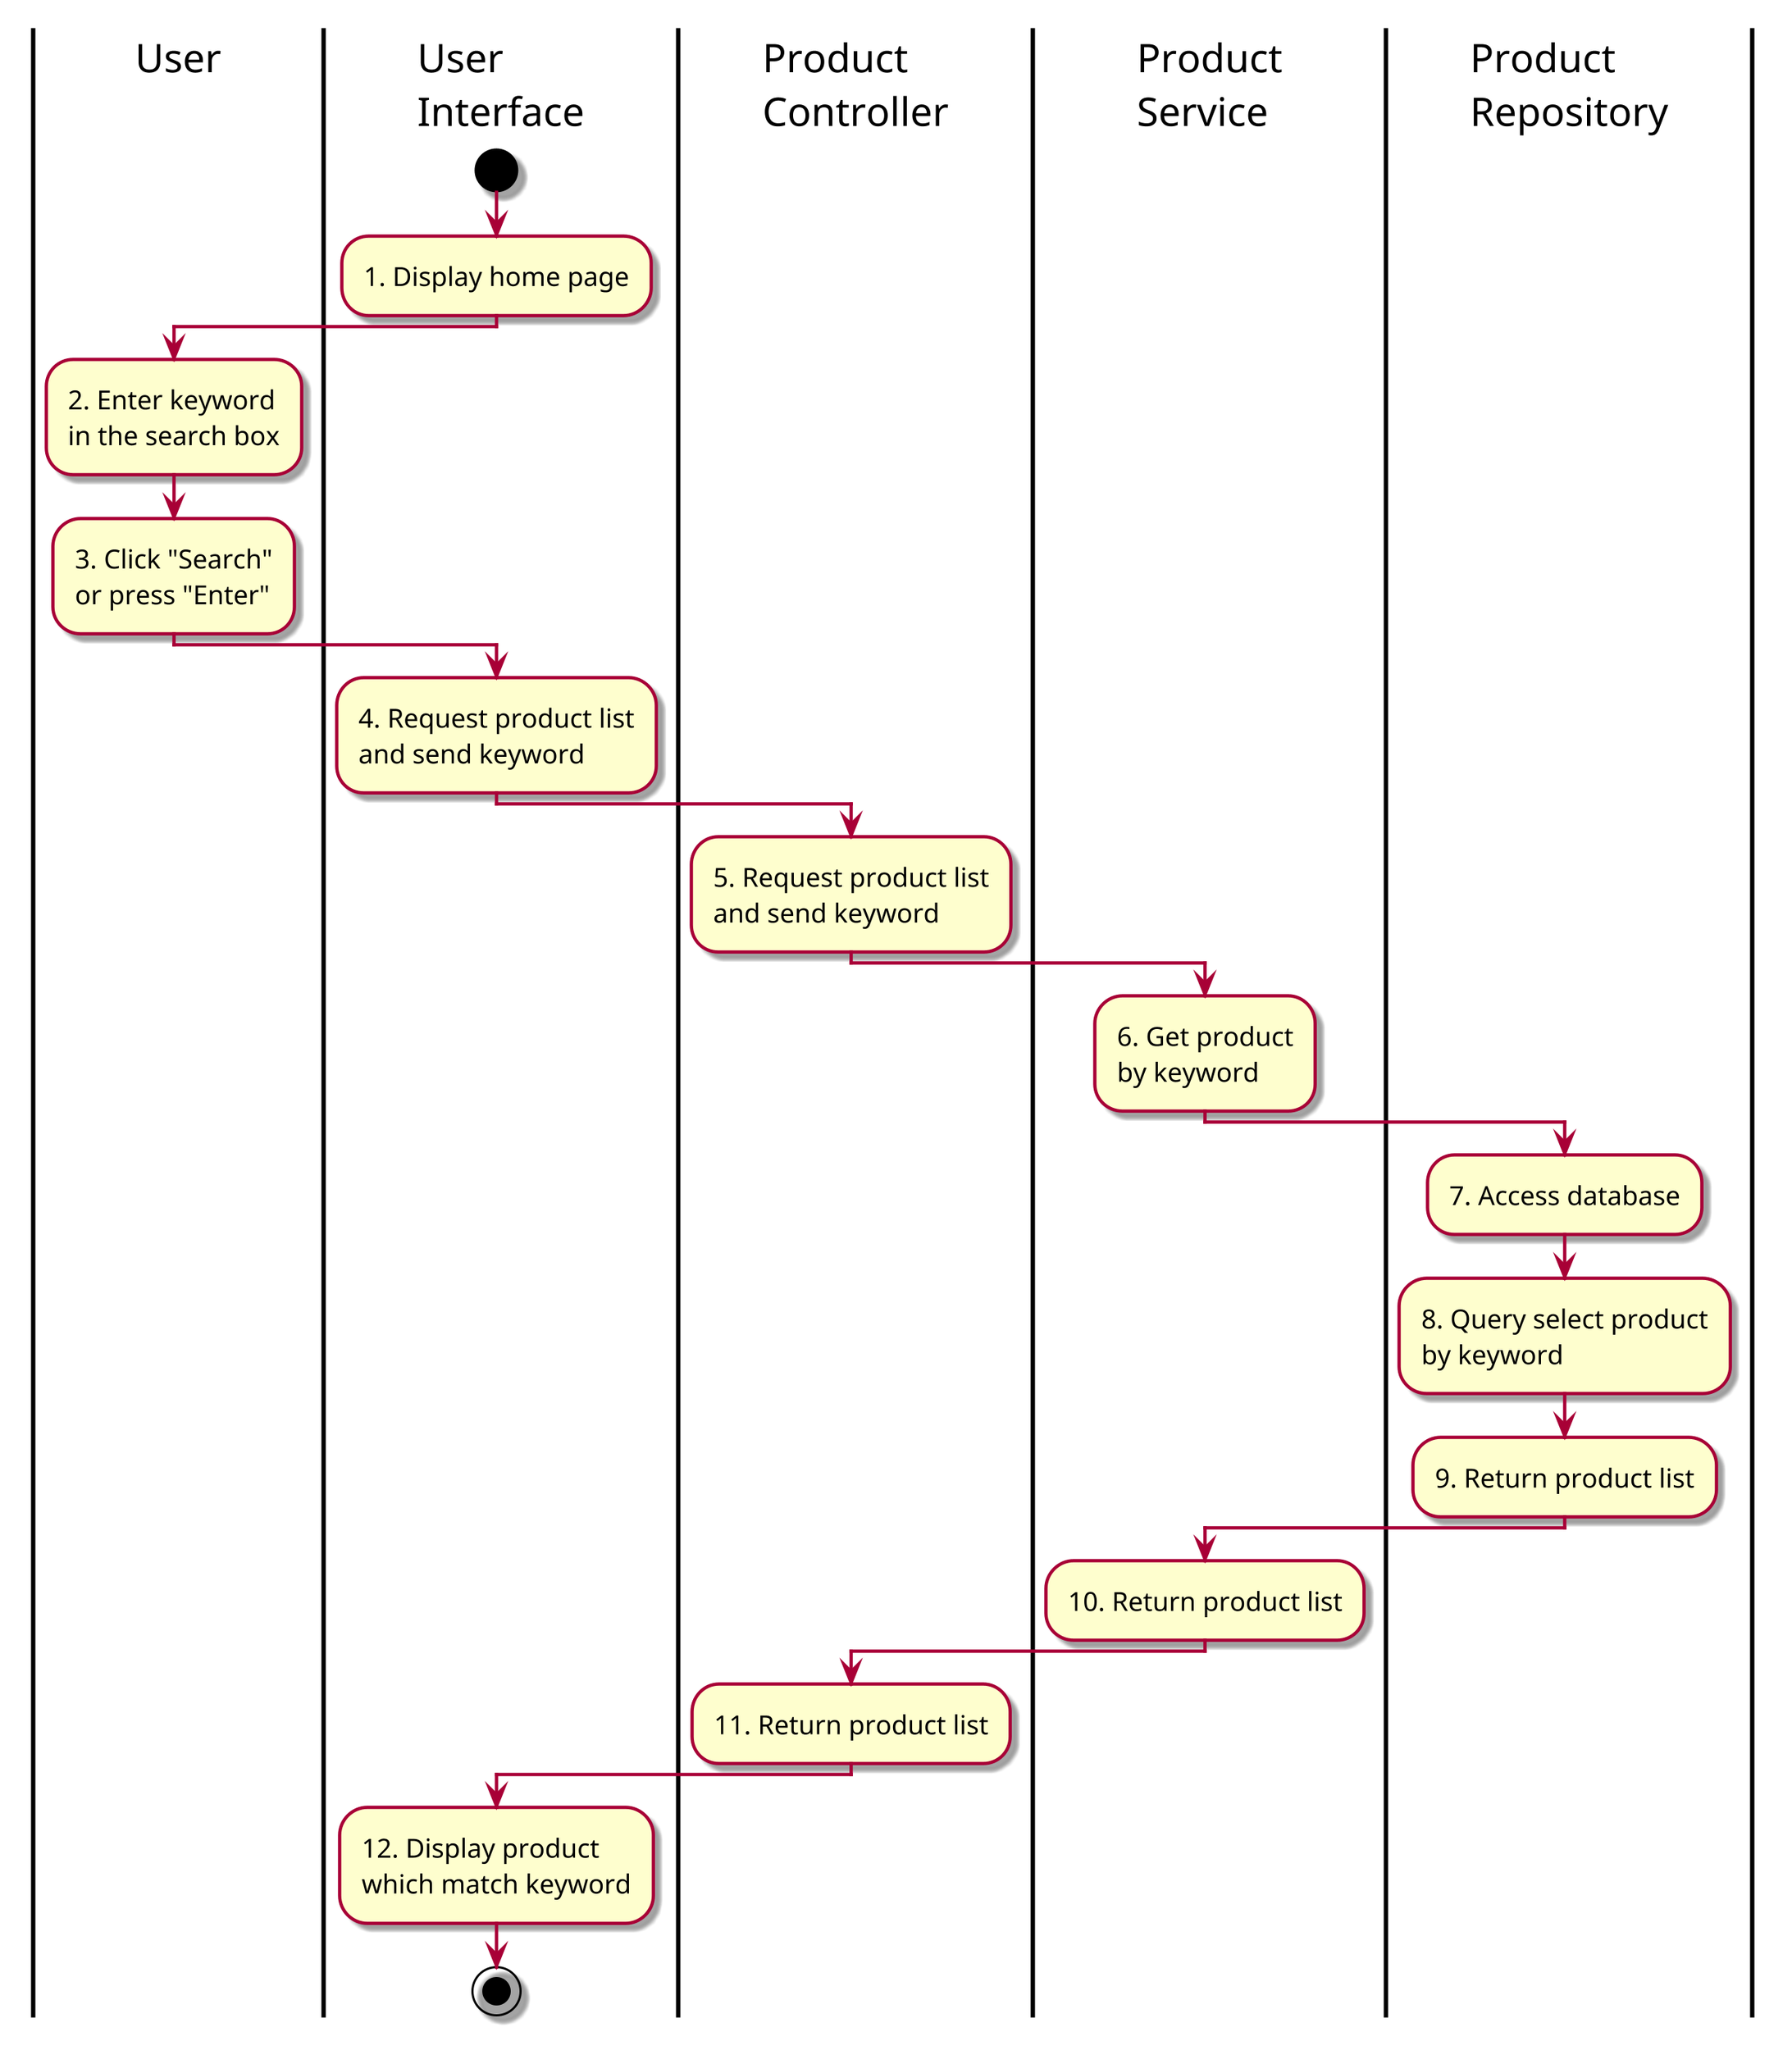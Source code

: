 @startuml ActViewProductList

skin rose
scale 3

|User|
|User\nInterface|
|Product\nController|
|Product\nService|
|Product\nRepository|
|User\nInterface|
start
:1. Display home page;
|User|
:2. Enter keyword\nin the search box;
:3. Click "Search"\nor press "Enter";
|User\nInterface|
:4. Request product list\nand send keyword;
|Product\nController|
:5. Request product list\nand send keyword;
|Product\nService|
:6. Get product\nby keyword;
|Product\nRepository|
:7. Access database;
:8. Query select product\nby keyword;
:9. Return product list;
|Product\nService|
:10. Return product list;
|Product\nController|
:11. Return product list;
|User\nInterface|
:12. Display product\nwhich match keyword;
stop

@enduml